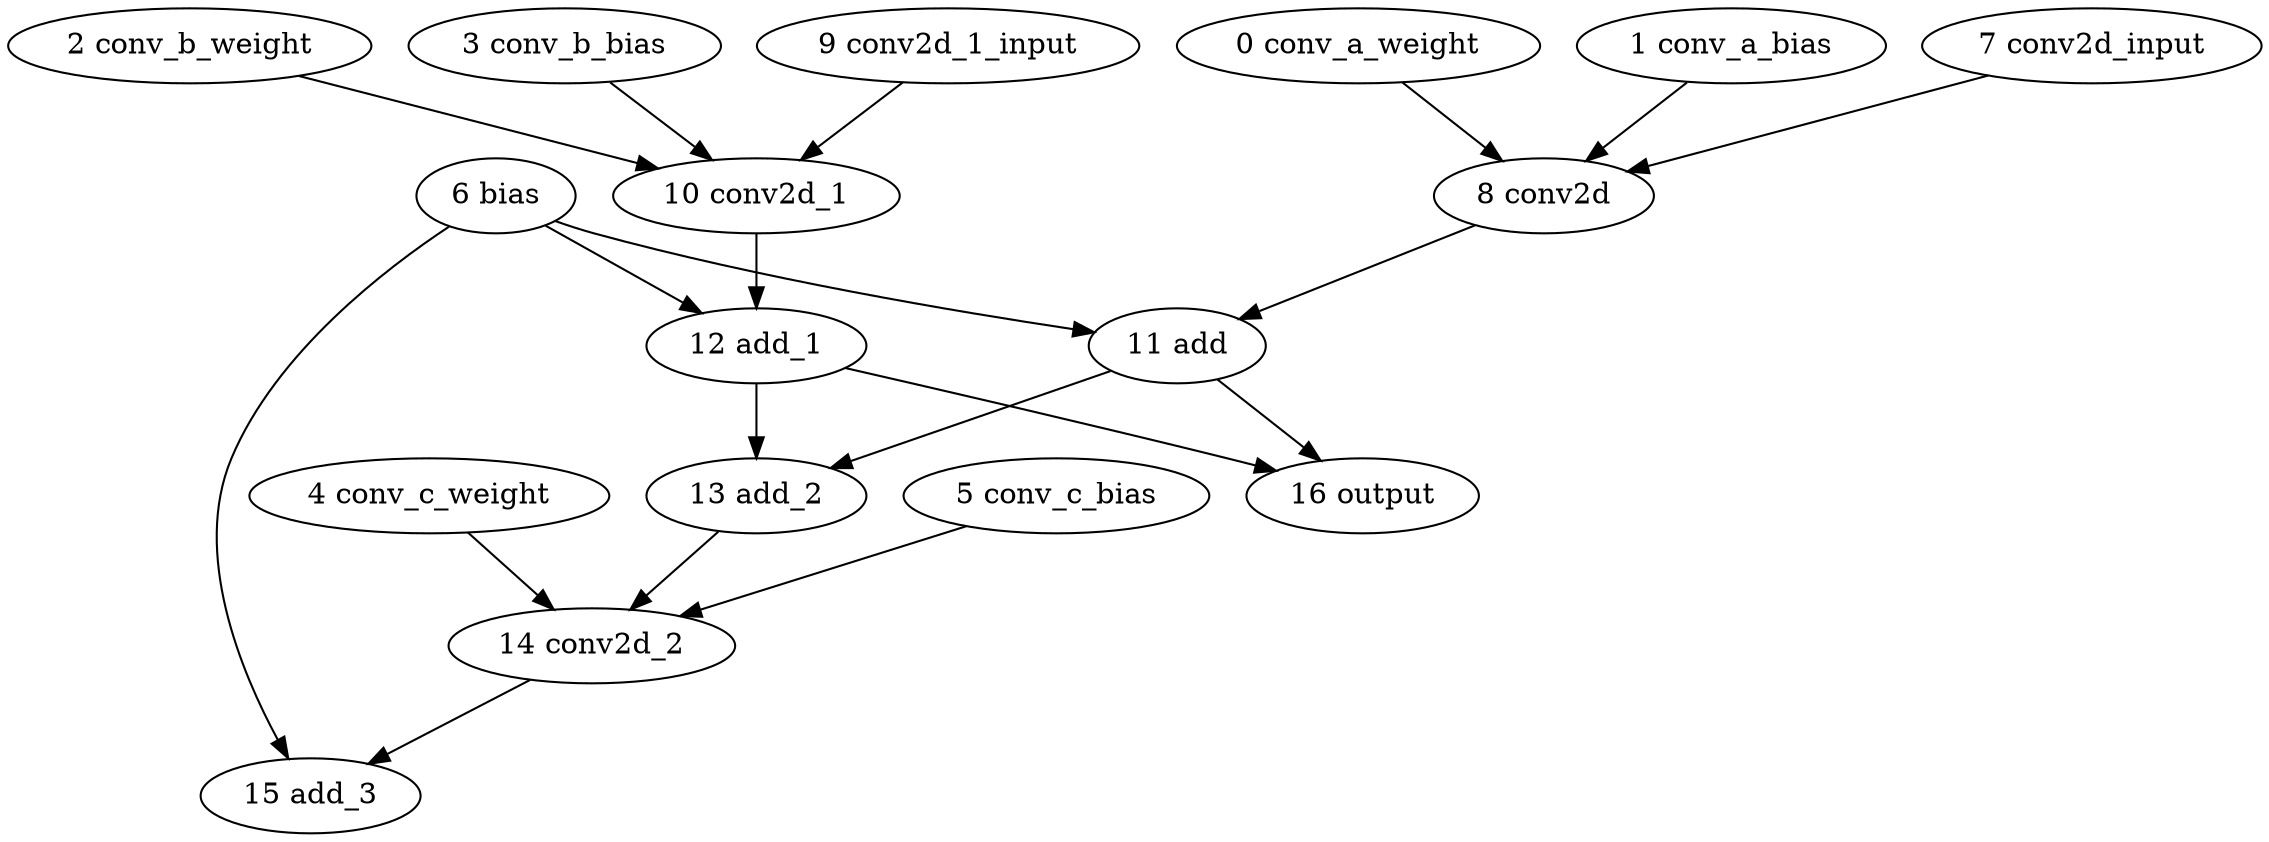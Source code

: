 strict digraph  {
"0 conv_a_weight" [id=0, type=get_attr];
"1 conv_a_bias" [id=1, type=get_attr];
"2 conv_b_weight" [id=2, type=get_attr];
"3 conv_b_bias" [id=3, type=get_attr];
"4 conv_c_weight" [id=4, type=get_attr];
"5 conv_c_bias" [id=5, type=get_attr];
"6 bias" [id=6, type=get_attr];
"7 conv2d_input" [id=7, type=input];
"8 conv2d" [id=8, type=conv2d];
"9 conv2d_1_input" [id=9, type=input];
"10 conv2d_1" [id=10, type=conv2d];
"11 add" [id=11, type=add];
"12 add_1" [id=12, type=add];
"13 add_2" [id=13, type=add];
"14 conv2d_2" [id=14, type=conv2d];
"15 add_3" [id=15, type=add];
"16 output" [id=16, type=output];
"0 conv_a_weight" -> "8 conv2d";
"1 conv_a_bias" -> "8 conv2d";
"2 conv_b_weight" -> "10 conv2d_1";
"3 conv_b_bias" -> "10 conv2d_1";
"4 conv_c_weight" -> "14 conv2d_2";
"5 conv_c_bias" -> "14 conv2d_2";
"6 bias" -> "11 add";
"6 bias" -> "12 add_1";
"6 bias" -> "15 add_3";
"7 conv2d_input" -> "8 conv2d";
"8 conv2d" -> "11 add";
"9 conv2d_1_input" -> "10 conv2d_1";
"10 conv2d_1" -> "12 add_1";
"11 add" -> "13 add_2";
"11 add" -> "16 output";
"12 add_1" -> "13 add_2";
"12 add_1" -> "16 output";
"13 add_2" -> "14 conv2d_2";
"14 conv2d_2" -> "15 add_3";
}
